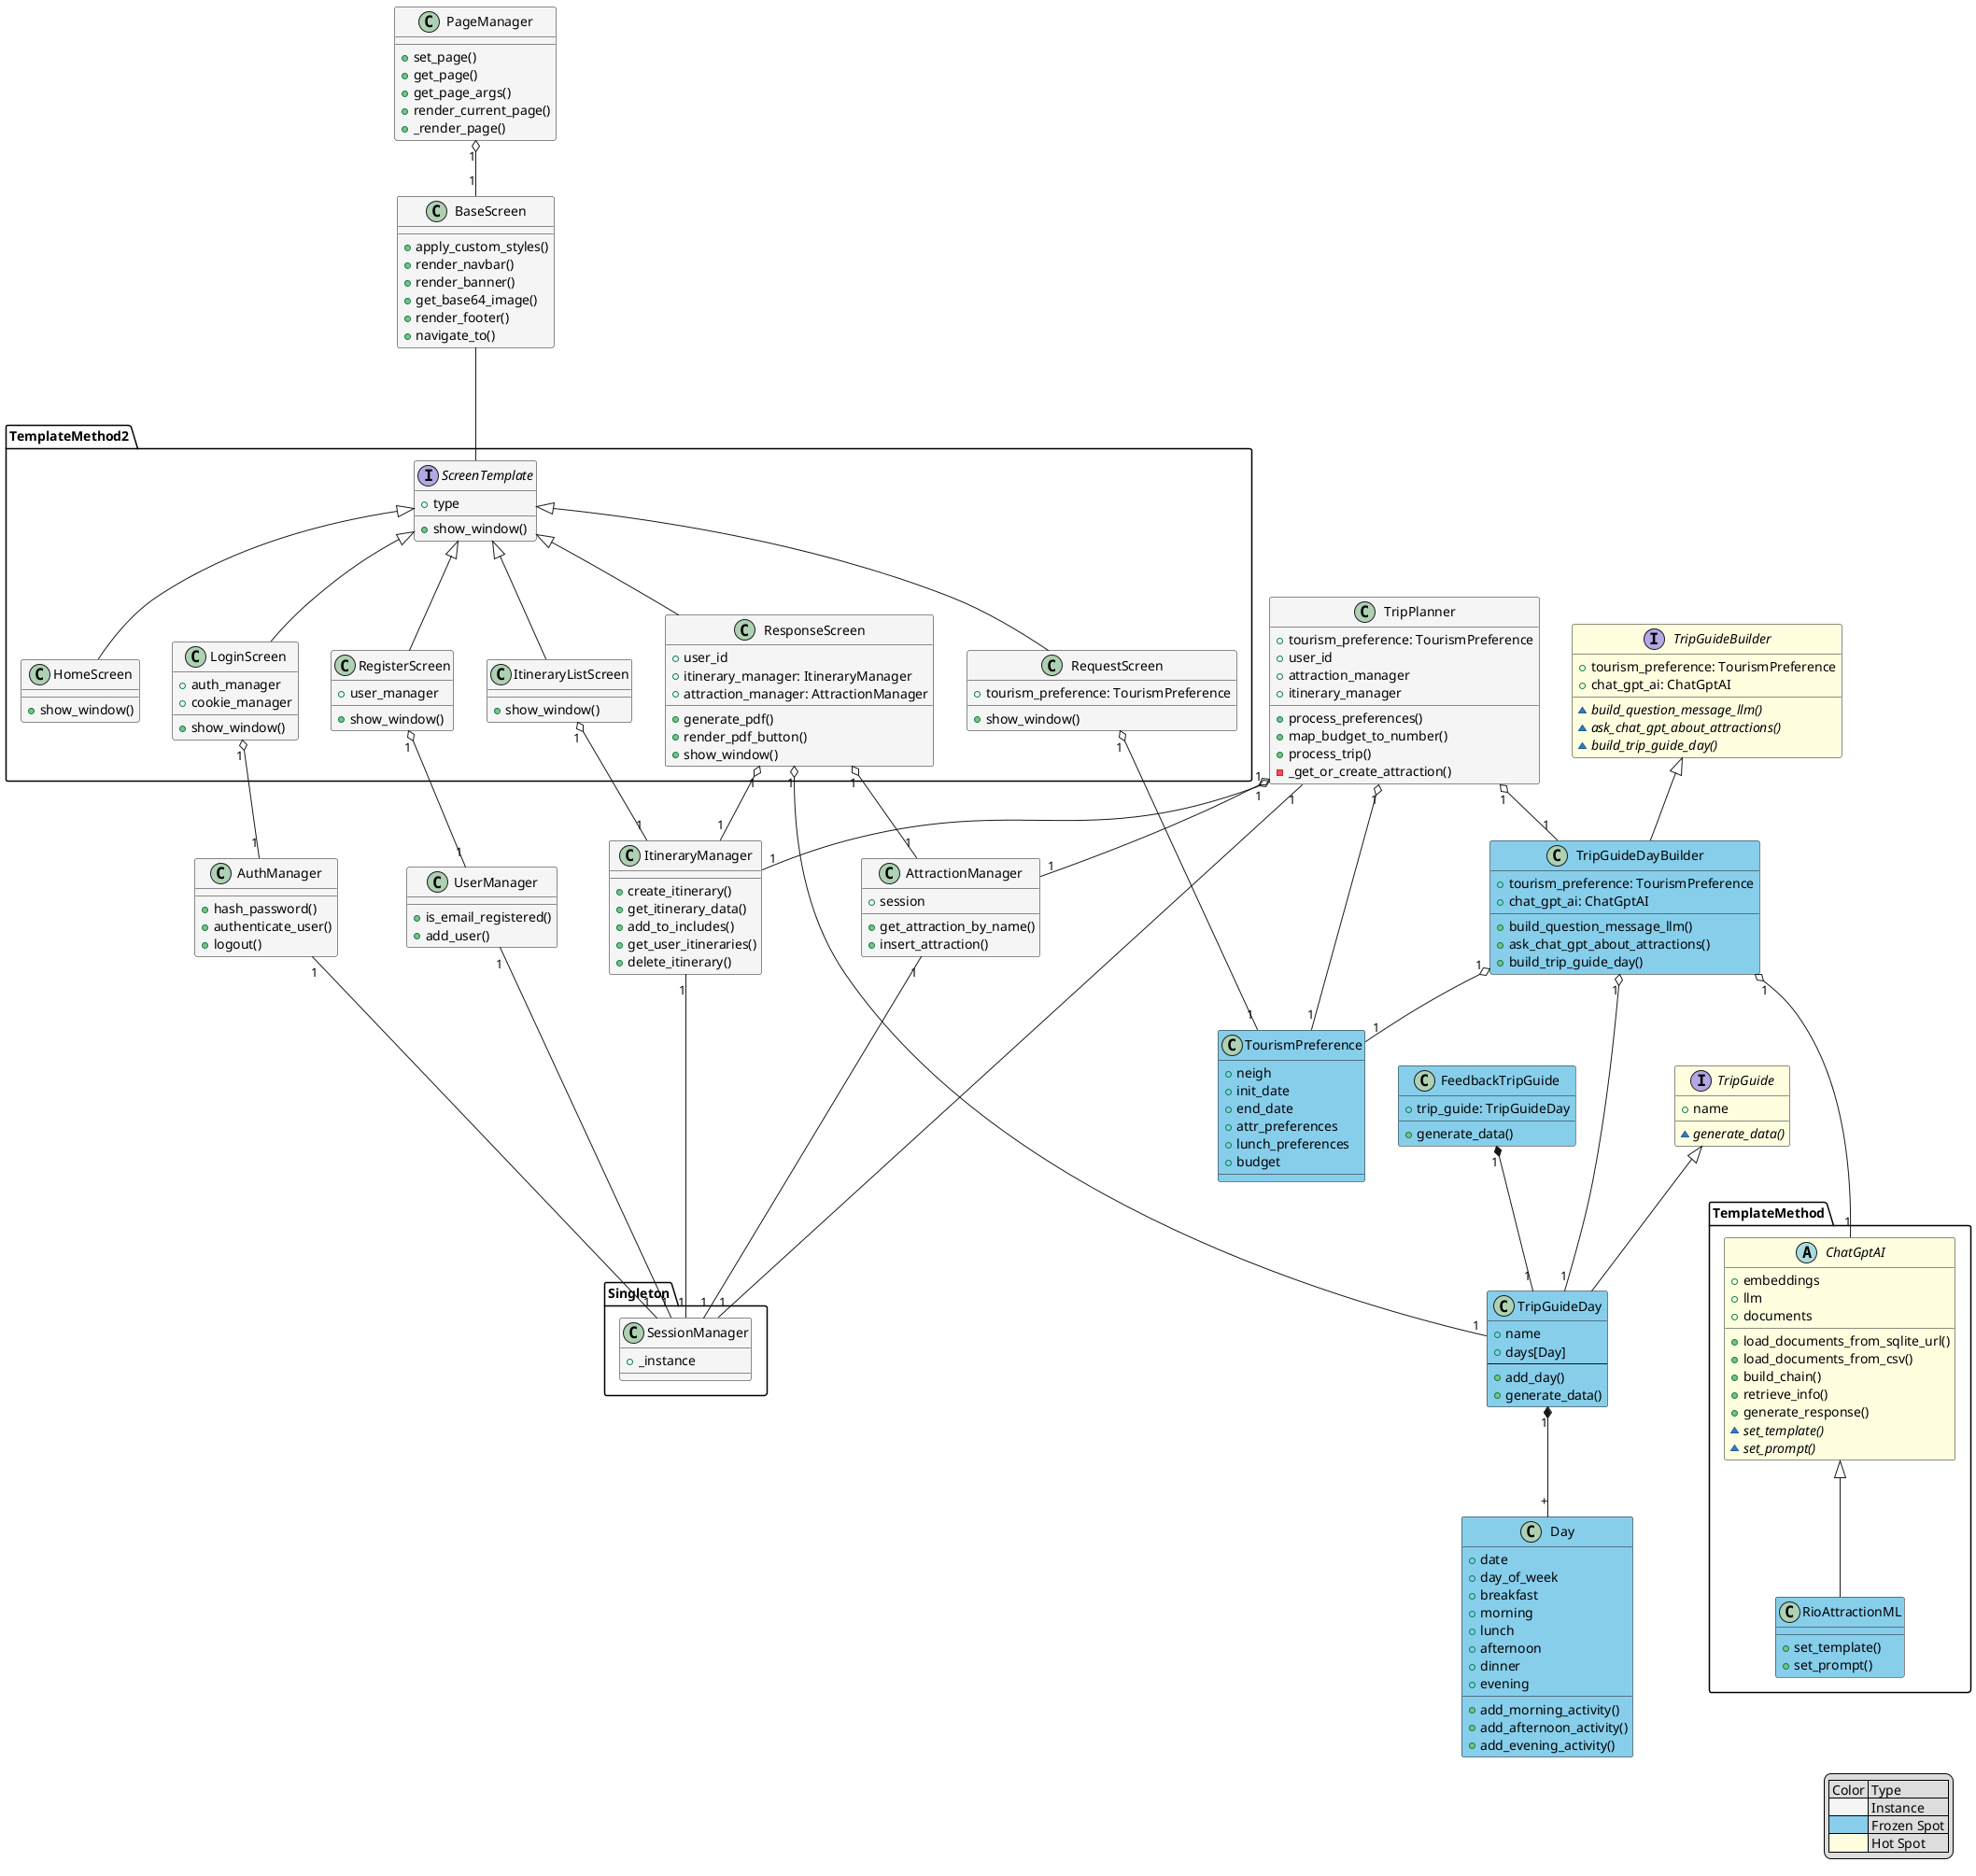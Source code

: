 @startuml

skinparam classFontColor automatic
skinparam classHeaderBackgroundColor #444
allow_mixing

class BaseScreen #WhiteSmoke {
    + apply_custom_styles()
    + render_navbar()
    + render_banner()
    + get_base64_image()
    + render_footer()
    + navigate_to()
}

package TemplateMethod2 {

    Interface ScreenTemplate #WhiteSmoke {
        + type
        + show_window()
    }


    class HomeScreen #WhiteSmoke {
        + show_window()
    }

    class ItineraryListScreen #WhiteSmoke {
        + show_window()
    }

    class LoginScreen #WhiteSmoke {
        + auth_manager
        + cookie_manager

        + show_window()
    }

    class RegisterScreen #WhiteSmoke{
        + user_manager

        + show_window()
    }

    class ResponseScreen #WhiteSmoke {
        + user_id
        + itinerary_manager: ItineraryManager
        + attraction_manager: AttractionManager

        + generate_pdf()
        + render_pdf_button()
        + show_window()
    }

    class RequestScreen #WhiteSmoke {
        + tourism_preference: TourismPreference
        + show_window()
    }

}
class TourismPreference #SkyBlue {
    + neigh
    + init_date
    + end_date
    + attr_preferences
    + lunch_preferences
    + budget

}

class FeedbackTripGuide #SkyBlue {
    + trip_guide: TripGuideDay
    + generate_data()
}

interface TripGuide #LightYellow {
    + name

    ~{abstract} generate_data()
}

class TripGuideDay #SkyBlue {
    + name
    + days[Day]
    --
    + add_day()
    + generate_data()
}

class Day #SkyBlue {
    + date
    + day_of_week
    + breakfast
    + morning
    + lunch
    + afternoon
    + dinner
    + evening

    + add_morning_activity()
    + add_afternoon_activity()
    + add_evening_activity()
}

interface TripGuideBuilder #LightYellow {
    + tourism_preference: TourismPreference
    + chat_gpt_ai: ChatGptAI

    ~{abstract} build_question_message_llm()
    ~{abstract} ask_chat_gpt_about_attractions()
    ~{abstract} build_trip_guide_day()
}

class TripGuideDayBuilder #SkyBlue {
    + tourism_preference: TourismPreference
    + chat_gpt_ai: ChatGptAI

    + build_question_message_llm()
    + ask_chat_gpt_about_attractions()
    + build_trip_guide_day()
}

package TemplateMethod {
    abstract ChatGptAI #LightYellow {
        + embeddings
        + llm
        + documents

        + load_documents_from_sqlite_url()
        + load_documents_from_csv()
        + build_chain()
        + retrieve_info()
        + generate_response()
        ~{abstract} set_template()
        ~{abstract} set_prompt()
    }

    class RioAttractionML #SkyBlue{
        + set_template()
        + set_prompt()
    }
}

class TripPlanner #WhiteSmoke {
    + tourism_preference: TourismPreference
    + user_id
    + attraction_manager
    + itinerary_manager

    + process_preferences()
    + map_budget_to_number()
    + process_trip()
    - _get_or_create_attraction()
}

class AttractionManager #WhiteSmoke {
    + session

    + get_attraction_by_name()
    + insert_attraction()
}

class AuthManager #WhiteSmoke {
    + hash_password()
    + authenticate_user()
    + logout()
}

class ItineraryManager #WhiteSmoke {
    + create_itinerary()
    + get_itinerary_data()
    + add_to_includes()
    + get_user_itineraries()
    + delete_itinerary()
}

class PageManager #WhiteSmoke {
    + set_page()
    + get_page()
    + get_page_args()
    + render_current_page()
    + _render_page()
}

class UserManager #WhiteSmoke {
    + is_email_registered()
    + add_user()
}

package Singleton {

    class SessionManager #WhiteSmoke {
        + _instance
    }
}

BaseScreen --- ScreenTemplate
ScreenTemplate  <|-- LoginScreen
ScreenTemplate <|-- ResponseScreen
ScreenTemplate <|-- RequestScreen
ScreenTemplate <|-- ItineraryListScreen
ScreenTemplate <|-- HomeScreen
ScreenTemplate <|-- RegisterScreen

ItineraryListScreen  "1" o-- "1" ItineraryManager

ResponseScreen "1" o-- "1" ItineraryManager
ResponseScreen "1" o-- "1" AttractionManager

PageManager "1" o-- "1" BaseScreen
LoginScreen "1" o-- "1" AuthManager
RegisterScreen "1" o-- "1" UserManager

ChatGptAI <|-- RioAttractionML

TripGuide <|-- TripGuideDay
TripGuideBuilder <|-- TripGuideDayBuilder


TripGuideDay "1" *-- "+" Day

FeedbackTripGuide "1" *-- "1" TripGuideDay

TripGuideDayBuilder "1" o-- "1" TourismPreference 
TripGuideDayBuilder "1" o--- "1" TripGuideDay  
TripGuideDayBuilder "1" o--- "1" ChatGptAI

TripPlanner "1" o-- "1" TripGuideDayBuilder
TripPlanner "1" o-- "1" TourismPreference
TripPlanner "1" o-- "1" ItineraryManager
TripPlanner "1" o-- "1" AttractionManager

RequestScreen "1" o-- "1" TourismPreference
ResponseScreen  "1" o-- "1" TripGuideDay

AttractionManager "1" --- "1" SessionManager
AuthManager "1" --- "1" SessionManager
ItineraryManager "1" --- "1" SessionManager
UserManager "1" --- "1" SessionManager
TripPlanner "1" --- "1" SessionManager

legend right 
    | Color | Type |
    |<#WhiteSmoke>| Instance |
    |<#SkyBlue>| Frozen Spot |
    |<#LightYellow>| Hot Spot|
endlegend

@enduml